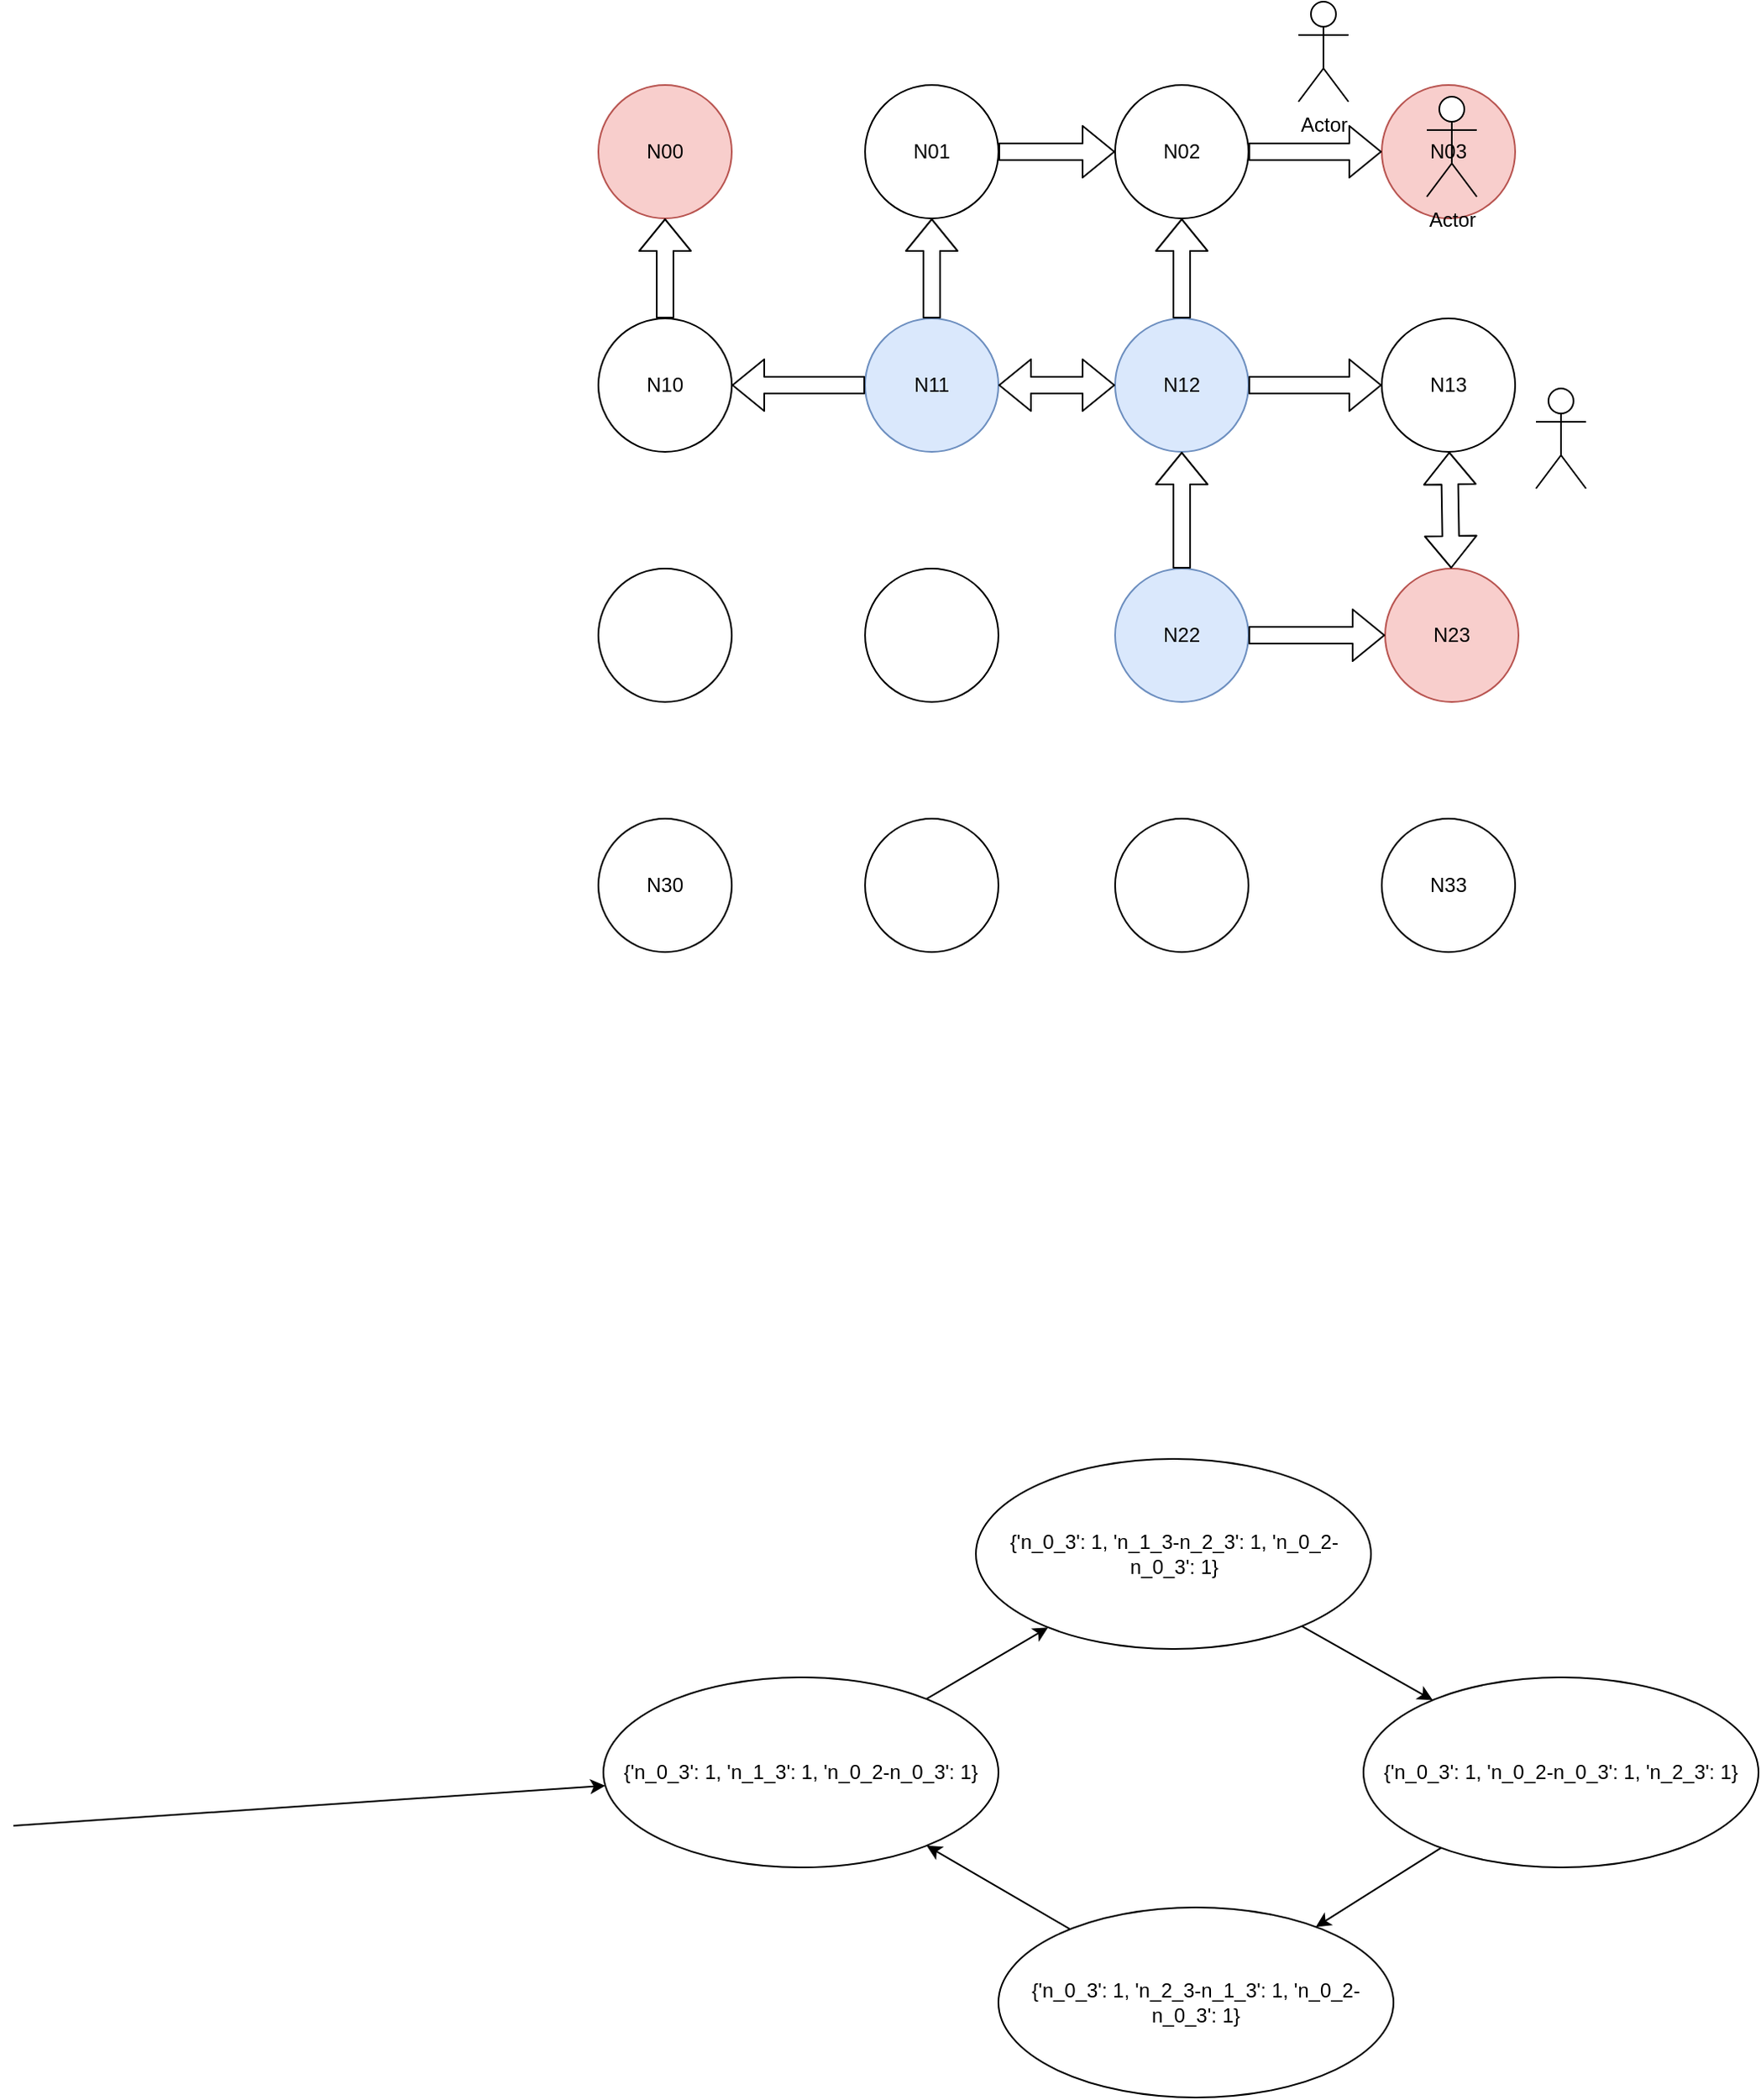 <mxfile version="14.6.6" type="github">
  <diagram id="atgp7A_OofQBprnTKgcp" name="Page-1">
    <mxGraphModel dx="1609" dy="643" grid="0" gridSize="10" guides="1" tooltips="1" connect="1" arrows="1" fold="1" page="0" pageScale="1" pageWidth="827" pageHeight="1169" math="0" shadow="0">
      <root>
        <mxCell id="0" />
        <mxCell id="1" parent="0" />
        <mxCell id="izqqawYkYHoVplUdzcl--1" value="N00" style="ellipse;whiteSpace=wrap;html=1;aspect=fixed;fillColor=#f8cecc;strokeColor=#b85450;" parent="1" vertex="1">
          <mxGeometry x="340" y="380" width="80" height="80" as="geometry" />
        </mxCell>
        <mxCell id="izqqawYkYHoVplUdzcl--2" value="N10" style="ellipse;whiteSpace=wrap;html=1;aspect=fixed;" parent="1" vertex="1">
          <mxGeometry x="340" y="520" width="80" height="80" as="geometry" />
        </mxCell>
        <mxCell id="izqqawYkYHoVplUdzcl--3" value="" style="ellipse;whiteSpace=wrap;html=1;aspect=fixed;" parent="1" vertex="1">
          <mxGeometry x="340" y="670" width="80" height="80" as="geometry" />
        </mxCell>
        <mxCell id="izqqawYkYHoVplUdzcl--4" value="N30" style="ellipse;whiteSpace=wrap;html=1;aspect=fixed;" parent="1" vertex="1">
          <mxGeometry x="340" y="820" width="80" height="80" as="geometry" />
        </mxCell>
        <mxCell id="izqqawYkYHoVplUdzcl--5" value="N01" style="ellipse;whiteSpace=wrap;html=1;aspect=fixed;" parent="1" vertex="1">
          <mxGeometry x="500" y="380" width="80" height="80" as="geometry" />
        </mxCell>
        <mxCell id="izqqawYkYHoVplUdzcl--6" value="N02" style="ellipse;whiteSpace=wrap;html=1;aspect=fixed;" parent="1" vertex="1">
          <mxGeometry x="650" y="380" width="80" height="80" as="geometry" />
        </mxCell>
        <mxCell id="izqqawYkYHoVplUdzcl--7" value="N03" style="ellipse;whiteSpace=wrap;html=1;aspect=fixed;fillColor=#f8cecc;strokeColor=#b85450;" parent="1" vertex="1">
          <mxGeometry x="810" y="380" width="80" height="80" as="geometry" />
        </mxCell>
        <mxCell id="izqqawYkYHoVplUdzcl--8" value="N11" style="ellipse;whiteSpace=wrap;html=1;aspect=fixed;fillColor=#dae8fc;strokeColor=#6c8ebf;" parent="1" vertex="1">
          <mxGeometry x="500" y="520" width="80" height="80" as="geometry" />
        </mxCell>
        <mxCell id="izqqawYkYHoVplUdzcl--9" value="N12" style="ellipse;whiteSpace=wrap;html=1;aspect=fixed;fillColor=#dae8fc;strokeColor=#6c8ebf;" parent="1" vertex="1">
          <mxGeometry x="650" y="520" width="80" height="80" as="geometry" />
        </mxCell>
        <mxCell id="izqqawYkYHoVplUdzcl--10" value="N13" style="ellipse;whiteSpace=wrap;html=1;aspect=fixed;" parent="1" vertex="1">
          <mxGeometry x="810" y="520" width="80" height="80" as="geometry" />
        </mxCell>
        <mxCell id="izqqawYkYHoVplUdzcl--11" value="" style="ellipse;whiteSpace=wrap;html=1;aspect=fixed;" parent="1" vertex="1">
          <mxGeometry x="500" y="670" width="80" height="80" as="geometry" />
        </mxCell>
        <mxCell id="izqqawYkYHoVplUdzcl--12" value="N22" style="ellipse;whiteSpace=wrap;html=1;aspect=fixed;fillColor=#dae8fc;strokeColor=#6c8ebf;" parent="1" vertex="1">
          <mxGeometry x="650" y="670" width="80" height="80" as="geometry" />
        </mxCell>
        <mxCell id="izqqawYkYHoVplUdzcl--13" value="N23" style="ellipse;whiteSpace=wrap;html=1;aspect=fixed;fillColor=#f8cecc;strokeColor=#b85450;" parent="1" vertex="1">
          <mxGeometry x="812" y="670" width="80" height="80" as="geometry" />
        </mxCell>
        <mxCell id="izqqawYkYHoVplUdzcl--14" value="" style="ellipse;whiteSpace=wrap;html=1;aspect=fixed;" parent="1" vertex="1">
          <mxGeometry x="500" y="820" width="80" height="80" as="geometry" />
        </mxCell>
        <mxCell id="izqqawYkYHoVplUdzcl--15" value="" style="ellipse;whiteSpace=wrap;html=1;aspect=fixed;" parent="1" vertex="1">
          <mxGeometry x="650" y="820" width="80" height="80" as="geometry" />
        </mxCell>
        <mxCell id="izqqawYkYHoVplUdzcl--16" value="N33" style="ellipse;whiteSpace=wrap;html=1;aspect=fixed;" parent="1" vertex="1">
          <mxGeometry x="810" y="820" width="80" height="80" as="geometry" />
        </mxCell>
        <mxCell id="izqqawYkYHoVplUdzcl--17" value="" style="shape=flexArrow;endArrow=classic;html=1;" parent="1" source="izqqawYkYHoVplUdzcl--8" target="izqqawYkYHoVplUdzcl--5" edge="1">
          <mxGeometry width="50" height="50" relative="1" as="geometry">
            <mxPoint x="457" y="635" as="sourcePoint" />
            <mxPoint x="507" y="585" as="targetPoint" />
          </mxGeometry>
        </mxCell>
        <mxCell id="izqqawYkYHoVplUdzcl--18" value="" style="shape=flexArrow;endArrow=classic;html=1;" parent="1" source="izqqawYkYHoVplUdzcl--8" target="izqqawYkYHoVplUdzcl--2" edge="1">
          <mxGeometry width="50" height="50" relative="1" as="geometry">
            <mxPoint x="457" y="635" as="sourcePoint" />
            <mxPoint x="507" y="585" as="targetPoint" />
          </mxGeometry>
        </mxCell>
        <mxCell id="izqqawYkYHoVplUdzcl--20" value="" style="shape=flexArrow;endArrow=classic;html=1;entryX=0.5;entryY=1;entryDx=0;entryDy=0;" parent="1" source="izqqawYkYHoVplUdzcl--12" target="izqqawYkYHoVplUdzcl--9" edge="1">
          <mxGeometry width="50" height="50" relative="1" as="geometry">
            <mxPoint x="457" y="635" as="sourcePoint" />
            <mxPoint x="507" y="585" as="targetPoint" />
          </mxGeometry>
        </mxCell>
        <mxCell id="izqqawYkYHoVplUdzcl--21" value="" style="shape=flexArrow;endArrow=classic;html=1;" parent="1" source="izqqawYkYHoVplUdzcl--5" target="izqqawYkYHoVplUdzcl--6" edge="1">
          <mxGeometry width="50" height="50" relative="1" as="geometry">
            <mxPoint x="590" y="434" as="sourcePoint" />
            <mxPoint x="640" y="384" as="targetPoint" />
          </mxGeometry>
        </mxCell>
        <mxCell id="izqqawYkYHoVplUdzcl--22" value="" style="shape=flexArrow;endArrow=classic;html=1;" parent="1" source="izqqawYkYHoVplUdzcl--6" target="izqqawYkYHoVplUdzcl--7" edge="1">
          <mxGeometry width="50" height="50" relative="1" as="geometry">
            <mxPoint x="457" y="635" as="sourcePoint" />
            <mxPoint x="507" y="585" as="targetPoint" />
          </mxGeometry>
        </mxCell>
        <mxCell id="izqqawYkYHoVplUdzcl--23" value="" style="shape=flexArrow;endArrow=classic;html=1;" parent="1" source="izqqawYkYHoVplUdzcl--9" target="izqqawYkYHoVplUdzcl--6" edge="1">
          <mxGeometry width="50" height="50" relative="1" as="geometry">
            <mxPoint x="457" y="635" as="sourcePoint" />
            <mxPoint x="507" y="585" as="targetPoint" />
          </mxGeometry>
        </mxCell>
        <mxCell id="izqqawYkYHoVplUdzcl--28" value="" style="shape=flexArrow;endArrow=classic;html=1;" parent="1" source="izqqawYkYHoVplUdzcl--12" target="izqqawYkYHoVplUdzcl--13" edge="1">
          <mxGeometry width="50" height="50" relative="1" as="geometry">
            <mxPoint x="457" y="635" as="sourcePoint" />
            <mxPoint x="507" y="585" as="targetPoint" />
          </mxGeometry>
        </mxCell>
        <mxCell id="izqqawYkYHoVplUdzcl--31" value="" style="shape=flexArrow;endArrow=classic;html=1;" parent="1" source="izqqawYkYHoVplUdzcl--9" target="izqqawYkYHoVplUdzcl--10" edge="1">
          <mxGeometry width="50" height="50" relative="1" as="geometry">
            <mxPoint x="562" y="569" as="sourcePoint" />
            <mxPoint x="612" y="519" as="targetPoint" />
          </mxGeometry>
        </mxCell>
        <mxCell id="izqqawYkYHoVplUdzcl--34" value="Actor" style="shape=umlActor;verticalLabelPosition=bottom;verticalAlign=top;html=1;outlineConnect=0;" parent="1" vertex="1">
          <mxGeometry x="837" y="387" width="30" height="60" as="geometry" />
        </mxCell>
        <mxCell id="izqqawYkYHoVplUdzcl--36" value="Actor" style="shape=umlActor;verticalLabelPosition=bottom;verticalAlign=top;html=1;outlineConnect=0;" parent="1" vertex="1">
          <mxGeometry x="760" y="330" width="30" height="60" as="geometry" />
        </mxCell>
        <mxCell id="izqqawYkYHoVplUdzcl--41" value="{&#39;n_0_3&#39;: 1, &#39;n_1_3&#39;: 1, &#39;n_0_2-n_0_3&#39;: 1}" style="ellipse;whiteSpace=wrap;html=1;" parent="1" vertex="1">
          <mxGeometry x="343" y="1335" width="237" height="114" as="geometry" />
        </mxCell>
        <mxCell id="izqqawYkYHoVplUdzcl--42" value="{&#39;n_0_3&#39;: 1, &#39;n_1_3-n_2_3&#39;: 1, &#39;n_0_2-n_0_3&#39;: 1}" style="ellipse;whiteSpace=wrap;html=1;" parent="1" vertex="1">
          <mxGeometry x="566.5" y="1204" width="237" height="114" as="geometry" />
        </mxCell>
        <mxCell id="izqqawYkYHoVplUdzcl--43" value="{&#39;n_0_3&#39;: 1, &#39;n_0_2-n_0_3&#39;: 1, &#39;n_2_3&#39;: 1}" style="ellipse;whiteSpace=wrap;html=1;" parent="1" vertex="1">
          <mxGeometry x="799" y="1335" width="237" height="114" as="geometry" />
        </mxCell>
        <mxCell id="izqqawYkYHoVplUdzcl--44" value="{&#39;n_0_3&#39;: 1, &#39;n_2_3-n_1_3&#39;: 1, &#39;n_0_2-n_0_3&#39;: 1}" style="ellipse;whiteSpace=wrap;html=1;" parent="1" vertex="1">
          <mxGeometry x="580" y="1473" width="237" height="114" as="geometry" />
        </mxCell>
        <mxCell id="izqqawYkYHoVplUdzcl--45" value="" style="endArrow=classic;html=1;" parent="1" source="izqqawYkYHoVplUdzcl--41" target="izqqawYkYHoVplUdzcl--42" edge="1">
          <mxGeometry width="50" height="50" relative="1" as="geometry">
            <mxPoint x="873" y="1177" as="sourcePoint" />
            <mxPoint x="923" y="1127" as="targetPoint" />
          </mxGeometry>
        </mxCell>
        <mxCell id="izqqawYkYHoVplUdzcl--46" value="" style="endArrow=classic;html=1;" parent="1" source="izqqawYkYHoVplUdzcl--42" target="izqqawYkYHoVplUdzcl--43" edge="1">
          <mxGeometry width="50" height="50" relative="1" as="geometry">
            <mxPoint x="873" y="1177" as="sourcePoint" />
            <mxPoint x="923" y="1127" as="targetPoint" />
          </mxGeometry>
        </mxCell>
        <mxCell id="izqqawYkYHoVplUdzcl--47" value="" style="endArrow=classic;html=1;" parent="1" source="izqqawYkYHoVplUdzcl--43" target="izqqawYkYHoVplUdzcl--44" edge="1">
          <mxGeometry width="50" height="50" relative="1" as="geometry">
            <mxPoint x="873" y="1177" as="sourcePoint" />
            <mxPoint x="923" y="1127" as="targetPoint" />
          </mxGeometry>
        </mxCell>
        <mxCell id="izqqawYkYHoVplUdzcl--48" value="" style="endArrow=classic;html=1;" parent="1" source="izqqawYkYHoVplUdzcl--44" target="izqqawYkYHoVplUdzcl--41" edge="1">
          <mxGeometry width="50" height="50" relative="1" as="geometry">
            <mxPoint x="873" y="1177" as="sourcePoint" />
            <mxPoint x="923" y="1127" as="targetPoint" />
          </mxGeometry>
        </mxCell>
        <mxCell id="izqqawYkYHoVplUdzcl--49" value="" style="endArrow=classic;html=1;" parent="1" target="izqqawYkYHoVplUdzcl--41" edge="1">
          <mxGeometry width="50" height="50" relative="1" as="geometry">
            <mxPoint x="-11" y="1424" as="sourcePoint" />
            <mxPoint x="520" y="1355" as="targetPoint" />
          </mxGeometry>
        </mxCell>
        <mxCell id="izqqawYkYHoVplUdzcl--35" value="" style="shape=umlActor;verticalLabelPosition=bottom;verticalAlign=top;html=1;outlineConnect=0;" parent="1" vertex="1">
          <mxGeometry x="902.5" y="562" width="30" height="60" as="geometry" />
        </mxCell>
        <mxCell id="izqqawYkYHoVplUdzcl--52" value="" style="shape=flexArrow;endArrow=classic;startArrow=classic;html=1;" parent="1" source="izqqawYkYHoVplUdzcl--13" target="izqqawYkYHoVplUdzcl--10" edge="1">
          <mxGeometry width="100" height="100" relative="1" as="geometry">
            <mxPoint x="445" y="724" as="sourcePoint" />
            <mxPoint x="545" y="624" as="targetPoint" />
          </mxGeometry>
        </mxCell>
        <mxCell id="izqqawYkYHoVplUdzcl--55" value="" style="shape=flexArrow;endArrow=classic;startArrow=classic;html=1;" parent="1" source="izqqawYkYHoVplUdzcl--8" target="izqqawYkYHoVplUdzcl--9" edge="1">
          <mxGeometry width="100" height="100" relative="1" as="geometry">
            <mxPoint x="542" y="668" as="sourcePoint" />
            <mxPoint x="642" y="568" as="targetPoint" />
          </mxGeometry>
        </mxCell>
        <mxCell id="izqqawYkYHoVplUdzcl--58" value="" style="shape=flexArrow;endArrow=classic;html=1;" parent="1" source="izqqawYkYHoVplUdzcl--2" target="izqqawYkYHoVplUdzcl--1" edge="1">
          <mxGeometry width="50" height="50" relative="1" as="geometry">
            <mxPoint x="567" y="643" as="sourcePoint" />
            <mxPoint x="617" y="593" as="targetPoint" />
          </mxGeometry>
        </mxCell>
      </root>
    </mxGraphModel>
  </diagram>
</mxfile>
